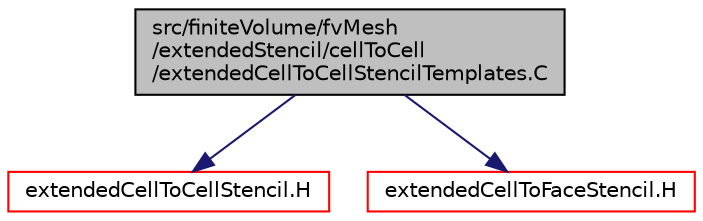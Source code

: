 digraph "src/finiteVolume/fvMesh/extendedStencil/cellToCell/extendedCellToCellStencilTemplates.C"
{
  bgcolor="transparent";
  edge [fontname="Helvetica",fontsize="10",labelfontname="Helvetica",labelfontsize="10"];
  node [fontname="Helvetica",fontsize="10",shape=record];
  Node1 [label="src/finiteVolume/fvMesh\l/extendedStencil/cellToCell\l/extendedCellToCellStencilTemplates.C",height=0.2,width=0.4,color="black", fillcolor="grey75", style="filled", fontcolor="black"];
  Node1 -> Node2 [color="midnightblue",fontsize="10",style="solid",fontname="Helvetica"];
  Node2 [label="extendedCellToCellStencil.H",height=0.2,width=0.4,color="red",URL="$a05803.html"];
  Node1 -> Node3 [color="midnightblue",fontsize="10",style="solid",fontname="Helvetica"];
  Node3 [label="extendedCellToFaceStencil.H",height=0.2,width=0.4,color="red",URL="$a05822.html"];
}
